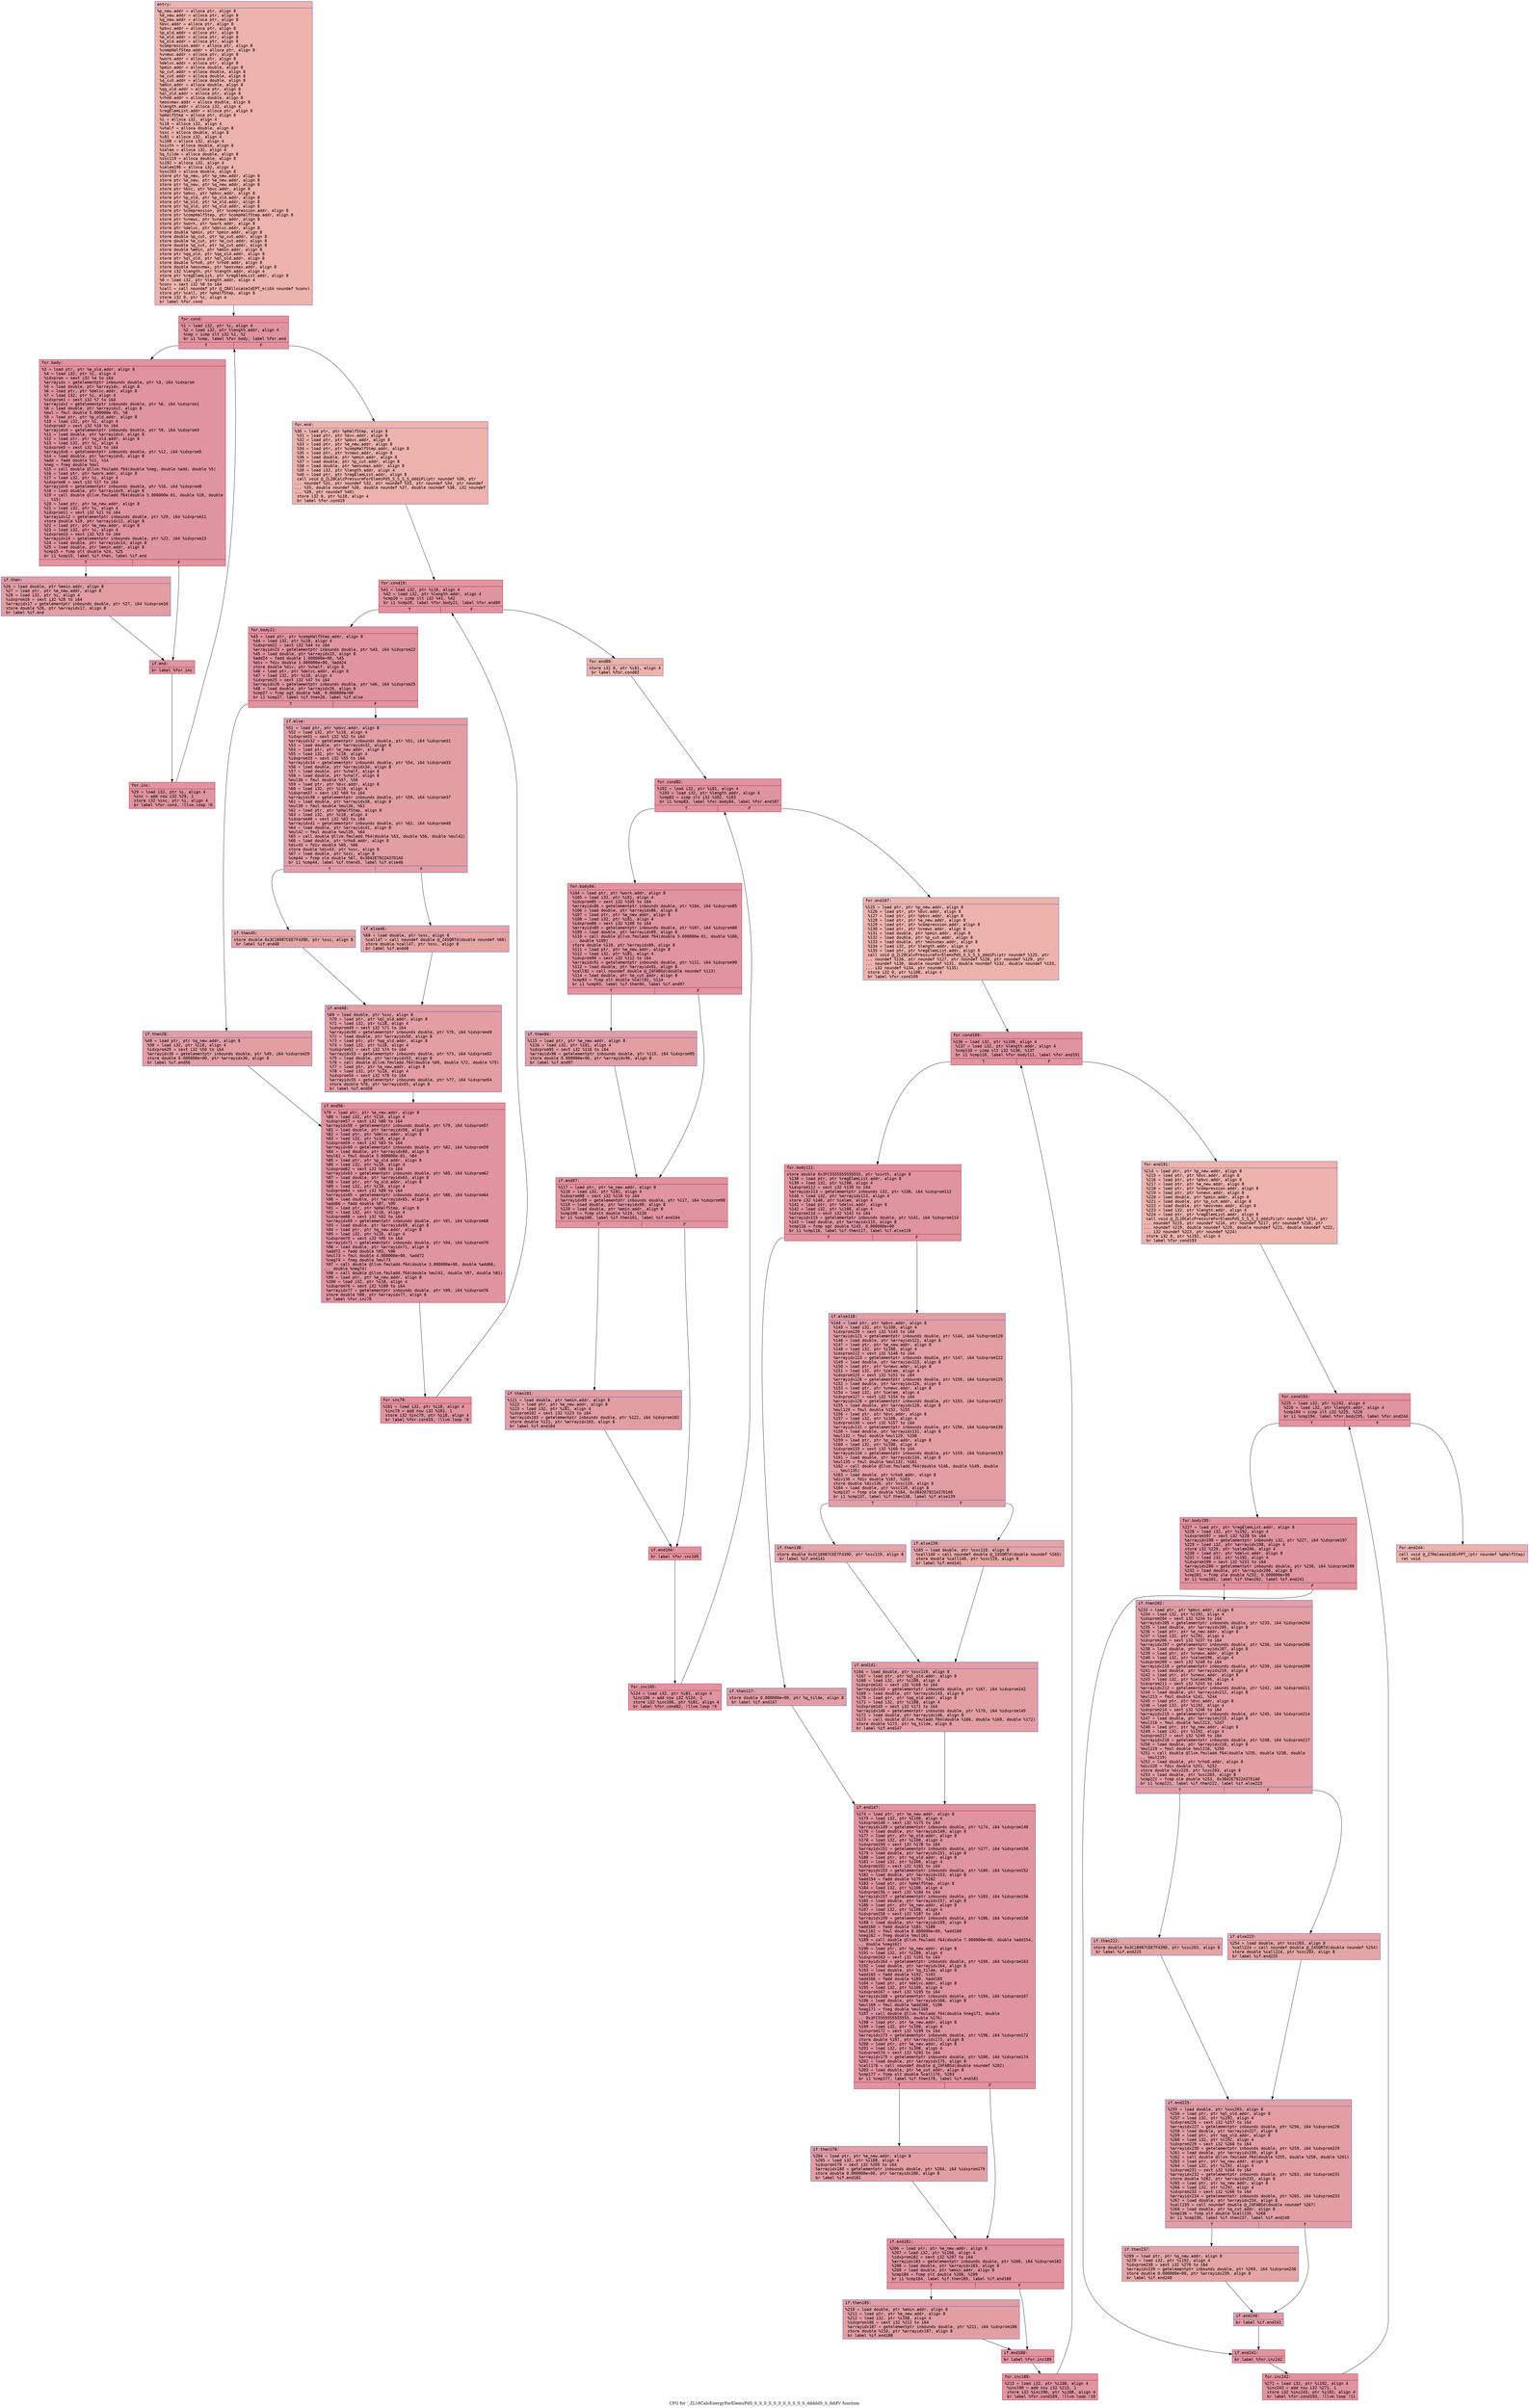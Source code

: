 digraph "CFG for '_ZL18CalcEnergyForElemsPdS_S_S_S_S_S_S_S_S_S_S_S_dddddS_S_ddiPi' function" {
	label="CFG for '_ZL18CalcEnergyForElemsPdS_S_S_S_S_S_S_S_S_S_S_S_dddddS_S_ddiPi' function";

	Node0x561418cc16f0 [shape=record,color="#3d50c3ff", style=filled, fillcolor="#d6524470" fontname="Courier",label="{entry:\l|  %p_new.addr = alloca ptr, align 8\l  %e_new.addr = alloca ptr, align 8\l  %q_new.addr = alloca ptr, align 8\l  %bvc.addr = alloca ptr, align 8\l  %pbvc.addr = alloca ptr, align 8\l  %p_old.addr = alloca ptr, align 8\l  %e_old.addr = alloca ptr, align 8\l  %q_old.addr = alloca ptr, align 8\l  %compression.addr = alloca ptr, align 8\l  %compHalfStep.addr = alloca ptr, align 8\l  %vnewc.addr = alloca ptr, align 8\l  %work.addr = alloca ptr, align 8\l  %delvc.addr = alloca ptr, align 8\l  %pmin.addr = alloca double, align 8\l  %p_cut.addr = alloca double, align 8\l  %e_cut.addr = alloca double, align 8\l  %q_cut.addr = alloca double, align 8\l  %emin.addr = alloca double, align 8\l  %qq_old.addr = alloca ptr, align 8\l  %ql_old.addr = alloca ptr, align 8\l  %rho0.addr = alloca double, align 8\l  %eosvmax.addr = alloca double, align 8\l  %length.addr = alloca i32, align 4\l  %regElemList.addr = alloca ptr, align 8\l  %pHalfStep = alloca ptr, align 8\l  %i = alloca i32, align 4\l  %i18 = alloca i32, align 4\l  %vhalf = alloca double, align 8\l  %ssc = alloca double, align 8\l  %i81 = alloca i32, align 4\l  %i108 = alloca i32, align 4\l  %sixth = alloca double, align 8\l  %ielem = alloca i32, align 4\l  %q_tilde = alloca double, align 8\l  %ssc119 = alloca double, align 8\l  %i192 = alloca i32, align 4\l  %ielem196 = alloca i32, align 4\l  %ssc203 = alloca double, align 8\l  store ptr %p_new, ptr %p_new.addr, align 8\l  store ptr %e_new, ptr %e_new.addr, align 8\l  store ptr %q_new, ptr %q_new.addr, align 8\l  store ptr %bvc, ptr %bvc.addr, align 8\l  store ptr %pbvc, ptr %pbvc.addr, align 8\l  store ptr %p_old, ptr %p_old.addr, align 8\l  store ptr %e_old, ptr %e_old.addr, align 8\l  store ptr %q_old, ptr %q_old.addr, align 8\l  store ptr %compression, ptr %compression.addr, align 8\l  store ptr %compHalfStep, ptr %compHalfStep.addr, align 8\l  store ptr %vnewc, ptr %vnewc.addr, align 8\l  store ptr %work, ptr %work.addr, align 8\l  store ptr %delvc, ptr %delvc.addr, align 8\l  store double %pmin, ptr %pmin.addr, align 8\l  store double %p_cut, ptr %p_cut.addr, align 8\l  store double %e_cut, ptr %e_cut.addr, align 8\l  store double %q_cut, ptr %q_cut.addr, align 8\l  store double %emin, ptr %emin.addr, align 8\l  store ptr %qq_old, ptr %qq_old.addr, align 8\l  store ptr %ql_old, ptr %ql_old.addr, align 8\l  store double %rho0, ptr %rho0.addr, align 8\l  store double %eosvmax, ptr %eosvmax.addr, align 8\l  store i32 %length, ptr %length.addr, align 4\l  store ptr %regElemList, ptr %regElemList.addr, align 8\l  %0 = load i32, ptr %length.addr, align 4\l  %conv = sext i32 %0 to i64\l  %call = call noundef ptr @_Z8AllocateIdEPT_m(i64 noundef %conv)\l  store ptr %call, ptr %pHalfStep, align 8\l  store i32 0, ptr %i, align 4\l  br label %for.cond\l}"];
	Node0x561418cc16f0 -> Node0x561418cc5050[tooltip="entry -> for.cond\nProbability 100.00%" ];
	Node0x561418cc5050 [shape=record,color="#b70d28ff", style=filled, fillcolor="#b70d2870" fontname="Courier",label="{for.cond:\l|  %1 = load i32, ptr %i, align 4\l  %2 = load i32, ptr %length.addr, align 4\l  %cmp = icmp slt i32 %1, %2\l  br i1 %cmp, label %for.body, label %for.end\l|{<s0>T|<s1>F}}"];
	Node0x561418cc5050:s0 -> Node0x561418cc52c0[tooltip="for.cond -> for.body\nProbability 96.88%" ];
	Node0x561418cc5050:s1 -> Node0x561418cc5310[tooltip="for.cond -> for.end\nProbability 3.12%" ];
	Node0x561418cc52c0 [shape=record,color="#b70d28ff", style=filled, fillcolor="#b70d2870" fontname="Courier",label="{for.body:\l|  %3 = load ptr, ptr %e_old.addr, align 8\l  %4 = load i32, ptr %i, align 4\l  %idxprom = sext i32 %4 to i64\l  %arrayidx = getelementptr inbounds double, ptr %3, i64 %idxprom\l  %5 = load double, ptr %arrayidx, align 8\l  %6 = load ptr, ptr %delvc.addr, align 8\l  %7 = load i32, ptr %i, align 4\l  %idxprom1 = sext i32 %7 to i64\l  %arrayidx2 = getelementptr inbounds double, ptr %6, i64 %idxprom1\l  %8 = load double, ptr %arrayidx2, align 8\l  %mul = fmul double 5.000000e-01, %8\l  %9 = load ptr, ptr %p_old.addr, align 8\l  %10 = load i32, ptr %i, align 4\l  %idxprom3 = sext i32 %10 to i64\l  %arrayidx4 = getelementptr inbounds double, ptr %9, i64 %idxprom3\l  %11 = load double, ptr %arrayidx4, align 8\l  %12 = load ptr, ptr %q_old.addr, align 8\l  %13 = load i32, ptr %i, align 4\l  %idxprom5 = sext i32 %13 to i64\l  %arrayidx6 = getelementptr inbounds double, ptr %12, i64 %idxprom5\l  %14 = load double, ptr %arrayidx6, align 8\l  %add = fadd double %11, %14\l  %neg = fneg double %mul\l  %15 = call double @llvm.fmuladd.f64(double %neg, double %add, double %5)\l  %16 = load ptr, ptr %work.addr, align 8\l  %17 = load i32, ptr %i, align 4\l  %idxprom8 = sext i32 %17 to i64\l  %arrayidx9 = getelementptr inbounds double, ptr %16, i64 %idxprom8\l  %18 = load double, ptr %arrayidx9, align 8\l  %19 = call double @llvm.fmuladd.f64(double 5.000000e-01, double %18, double\l... %15)\l  %20 = load ptr, ptr %e_new.addr, align 8\l  %21 = load i32, ptr %i, align 4\l  %idxprom11 = sext i32 %21 to i64\l  %arrayidx12 = getelementptr inbounds double, ptr %20, i64 %idxprom11\l  store double %19, ptr %arrayidx12, align 8\l  %22 = load ptr, ptr %e_new.addr, align 8\l  %23 = load i32, ptr %i, align 4\l  %idxprom13 = sext i32 %23 to i64\l  %arrayidx14 = getelementptr inbounds double, ptr %22, i64 %idxprom13\l  %24 = load double, ptr %arrayidx14, align 8\l  %25 = load double, ptr %emin.addr, align 8\l  %cmp15 = fcmp olt double %24, %25\l  br i1 %cmp15, label %if.then, label %if.end\l|{<s0>T|<s1>F}}"];
	Node0x561418cc52c0:s0 -> Node0x561418cc6c80[tooltip="for.body -> if.then\nProbability 50.00%" ];
	Node0x561418cc52c0:s1 -> Node0x561418cc6cd0[tooltip="for.body -> if.end\nProbability 50.00%" ];
	Node0x561418cc6c80 [shape=record,color="#3d50c3ff", style=filled, fillcolor="#be242e70" fontname="Courier",label="{if.then:\l|  %26 = load double, ptr %emin.addr, align 8\l  %27 = load ptr, ptr %e_new.addr, align 8\l  %28 = load i32, ptr %i, align 4\l  %idxprom16 = sext i32 %28 to i64\l  %arrayidx17 = getelementptr inbounds double, ptr %27, i64 %idxprom16\l  store double %26, ptr %arrayidx17, align 8\l  br label %if.end\l}"];
	Node0x561418cc6c80 -> Node0x561418cc6cd0[tooltip="if.then -> if.end\nProbability 100.00%" ];
	Node0x561418cc6cd0 [shape=record,color="#b70d28ff", style=filled, fillcolor="#b70d2870" fontname="Courier",label="{if.end:\l|  br label %for.inc\l}"];
	Node0x561418cc6cd0 -> Node0x561418cc71f0[tooltip="if.end -> for.inc\nProbability 100.00%" ];
	Node0x561418cc71f0 [shape=record,color="#b70d28ff", style=filled, fillcolor="#b70d2870" fontname="Courier",label="{for.inc:\l|  %29 = load i32, ptr %i, align 4\l  %inc = add nsw i32 %29, 1\l  store i32 %inc, ptr %i, align 4\l  br label %for.cond, !llvm.loop !6\l}"];
	Node0x561418cc71f0 -> Node0x561418cc5050[tooltip="for.inc -> for.cond\nProbability 100.00%" ];
	Node0x561418cc5310 [shape=record,color="#3d50c3ff", style=filled, fillcolor="#d6524470" fontname="Courier",label="{for.end:\l|  %30 = load ptr, ptr %pHalfStep, align 8\l  %31 = load ptr, ptr %bvc.addr, align 8\l  %32 = load ptr, ptr %pbvc.addr, align 8\l  %33 = load ptr, ptr %e_new.addr, align 8\l  %34 = load ptr, ptr %compHalfStep.addr, align 8\l  %35 = load ptr, ptr %vnewc.addr, align 8\l  %36 = load double, ptr %pmin.addr, align 8\l  %37 = load double, ptr %p_cut.addr, align 8\l  %38 = load double, ptr %eosvmax.addr, align 8\l  %39 = load i32, ptr %length.addr, align 4\l  %40 = load ptr, ptr %regElemList.addr, align 8\l  call void @_ZL20CalcPressureForElemsPdS_S_S_S_S_dddiPi(ptr noundef %30, ptr\l... noundef %31, ptr noundef %32, ptr noundef %33, ptr noundef %34, ptr noundef\l... %35, double noundef %36, double noundef %37, double noundef %38, i32 noundef\l... %39, ptr noundef %40)\l  store i32 0, ptr %i18, align 4\l  br label %for.cond19\l}"];
	Node0x561418cc5310 -> Node0x561418cc81c0[tooltip="for.end -> for.cond19\nProbability 100.00%" ];
	Node0x561418cc81c0 [shape=record,color="#b70d28ff", style=filled, fillcolor="#b70d2870" fontname="Courier",label="{for.cond19:\l|  %41 = load i32, ptr %i18, align 4\l  %42 = load i32, ptr %length.addr, align 4\l  %cmp20 = icmp slt i32 %41, %42\l  br i1 %cmp20, label %for.body21, label %for.end80\l|{<s0>T|<s1>F}}"];
	Node0x561418cc81c0:s0 -> Node0x561418cc8380[tooltip="for.cond19 -> for.body21\nProbability 96.88%" ];
	Node0x561418cc81c0:s1 -> Node0x561418cc83d0[tooltip="for.cond19 -> for.end80\nProbability 3.12%" ];
	Node0x561418cc8380 [shape=record,color="#b70d28ff", style=filled, fillcolor="#b70d2870" fontname="Courier",label="{for.body21:\l|  %43 = load ptr, ptr %compHalfStep.addr, align 8\l  %44 = load i32, ptr %i18, align 4\l  %idxprom22 = sext i32 %44 to i64\l  %arrayidx23 = getelementptr inbounds double, ptr %43, i64 %idxprom22\l  %45 = load double, ptr %arrayidx23, align 8\l  %add24 = fadd double 1.000000e+00, %45\l  %div = fdiv double 1.000000e+00, %add24\l  store double %div, ptr %vhalf, align 8\l  %46 = load ptr, ptr %delvc.addr, align 8\l  %47 = load i32, ptr %i18, align 4\l  %idxprom25 = sext i32 %47 to i64\l  %arrayidx26 = getelementptr inbounds double, ptr %46, i64 %idxprom25\l  %48 = load double, ptr %arrayidx26, align 8\l  %cmp27 = fcmp ogt double %48, 0.000000e+00\l  br i1 %cmp27, label %if.then28, label %if.else\l|{<s0>T|<s1>F}}"];
	Node0x561418cc8380:s0 -> Node0x561418cc9a60[tooltip="for.body21 -> if.then28\nProbability 50.00%" ];
	Node0x561418cc8380:s1 -> Node0x561418cc9ae0[tooltip="for.body21 -> if.else\nProbability 50.00%" ];
	Node0x561418cc9a60 [shape=record,color="#3d50c3ff", style=filled, fillcolor="#be242e70" fontname="Courier",label="{if.then28:\l|  %49 = load ptr, ptr %q_new.addr, align 8\l  %50 = load i32, ptr %i18, align 4\l  %idxprom29 = sext i32 %50 to i64\l  %arrayidx30 = getelementptr inbounds double, ptr %49, i64 %idxprom29\l  store double 0.000000e+00, ptr %arrayidx30, align 8\l  br label %if.end56\l}"];
	Node0x561418cc9a60 -> Node0x561418cc9f10[tooltip="if.then28 -> if.end56\nProbability 100.00%" ];
	Node0x561418cc9ae0 [shape=record,color="#3d50c3ff", style=filled, fillcolor="#be242e70" fontname="Courier",label="{if.else:\l|  %51 = load ptr, ptr %pbvc.addr, align 8\l  %52 = load i32, ptr %i18, align 4\l  %idxprom31 = sext i32 %52 to i64\l  %arrayidx32 = getelementptr inbounds double, ptr %51, i64 %idxprom31\l  %53 = load double, ptr %arrayidx32, align 8\l  %54 = load ptr, ptr %e_new.addr, align 8\l  %55 = load i32, ptr %i18, align 4\l  %idxprom33 = sext i32 %55 to i64\l  %arrayidx34 = getelementptr inbounds double, ptr %54, i64 %idxprom33\l  %56 = load double, ptr %arrayidx34, align 8\l  %57 = load double, ptr %vhalf, align 8\l  %58 = load double, ptr %vhalf, align 8\l  %mul36 = fmul double %57, %58\l  %59 = load ptr, ptr %bvc.addr, align 8\l  %60 = load i32, ptr %i18, align 4\l  %idxprom37 = sext i32 %60 to i64\l  %arrayidx38 = getelementptr inbounds double, ptr %59, i64 %idxprom37\l  %61 = load double, ptr %arrayidx38, align 8\l  %mul39 = fmul double %mul36, %61\l  %62 = load ptr, ptr %pHalfStep, align 8\l  %63 = load i32, ptr %i18, align 4\l  %idxprom40 = sext i32 %63 to i64\l  %arrayidx41 = getelementptr inbounds double, ptr %62, i64 %idxprom40\l  %64 = load double, ptr %arrayidx41, align 8\l  %mul42 = fmul double %mul39, %64\l  %65 = call double @llvm.fmuladd.f64(double %53, double %56, double %mul42)\l  %66 = load double, ptr %rho0.addr, align 8\l  %div43 = fdiv double %65, %66\l  store double %div43, ptr %ssc, align 8\l  %67 = load double, ptr %ssc, align 8\l  %cmp44 = fcmp ole double %67, 0x3842E7922A37D1A0\l  br i1 %cmp44, label %if.then45, label %if.else46\l|{<s0>T|<s1>F}}"];
	Node0x561418cc9ae0:s0 -> Node0x561418ccb360[tooltip="if.else -> if.then45\nProbability 50.00%" ];
	Node0x561418cc9ae0:s1 -> Node0x561418ccb3b0[tooltip="if.else -> if.else46\nProbability 50.00%" ];
	Node0x561418ccb360 [shape=record,color="#3d50c3ff", style=filled, fillcolor="#c5333470" fontname="Courier",label="{if.then45:\l|  store double 0x3C18987CEE7F439D, ptr %ssc, align 8\l  br label %if.end48\l}"];
	Node0x561418ccb360 -> Node0x561418ccb590[tooltip="if.then45 -> if.end48\nProbability 100.00%" ];
	Node0x561418ccb3b0 [shape=record,color="#3d50c3ff", style=filled, fillcolor="#c5333470" fontname="Courier",label="{if.else46:\l|  %68 = load double, ptr %ssc, align 8\l  %call47 = call noundef double @_Z4SQRTd(double noundef %68)\l  store double %call47, ptr %ssc, align 8\l  br label %if.end48\l}"];
	Node0x561418ccb3b0 -> Node0x561418ccb590[tooltip="if.else46 -> if.end48\nProbability 100.00%" ];
	Node0x561418ccb590 [shape=record,color="#3d50c3ff", style=filled, fillcolor="#be242e70" fontname="Courier",label="{if.end48:\l|  %69 = load double, ptr %ssc, align 8\l  %70 = load ptr, ptr %ql_old.addr, align 8\l  %71 = load i32, ptr %i18, align 4\l  %idxprom49 = sext i32 %71 to i64\l  %arrayidx50 = getelementptr inbounds double, ptr %70, i64 %idxprom49\l  %72 = load double, ptr %arrayidx50, align 8\l  %73 = load ptr, ptr %qq_old.addr, align 8\l  %74 = load i32, ptr %i18, align 4\l  %idxprom52 = sext i32 %74 to i64\l  %arrayidx53 = getelementptr inbounds double, ptr %73, i64 %idxprom52\l  %75 = load double, ptr %arrayidx53, align 8\l  %76 = call double @llvm.fmuladd.f64(double %69, double %72, double %75)\l  %77 = load ptr, ptr %q_new.addr, align 8\l  %78 = load i32, ptr %i18, align 4\l  %idxprom54 = sext i32 %78 to i64\l  %arrayidx55 = getelementptr inbounds double, ptr %77, i64 %idxprom54\l  store double %76, ptr %arrayidx55, align 8\l  br label %if.end56\l}"];
	Node0x561418ccb590 -> Node0x561418cc9f10[tooltip="if.end48 -> if.end56\nProbability 100.00%" ];
	Node0x561418cc9f10 [shape=record,color="#b70d28ff", style=filled, fillcolor="#b70d2870" fontname="Courier",label="{if.end56:\l|  %79 = load ptr, ptr %e_new.addr, align 8\l  %80 = load i32, ptr %i18, align 4\l  %idxprom57 = sext i32 %80 to i64\l  %arrayidx58 = getelementptr inbounds double, ptr %79, i64 %idxprom57\l  %81 = load double, ptr %arrayidx58, align 8\l  %82 = load ptr, ptr %delvc.addr, align 8\l  %83 = load i32, ptr %i18, align 4\l  %idxprom59 = sext i32 %83 to i64\l  %arrayidx60 = getelementptr inbounds double, ptr %82, i64 %idxprom59\l  %84 = load double, ptr %arrayidx60, align 8\l  %mul61 = fmul double 5.000000e-01, %84\l  %85 = load ptr, ptr %p_old.addr, align 8\l  %86 = load i32, ptr %i18, align 4\l  %idxprom62 = sext i32 %86 to i64\l  %arrayidx63 = getelementptr inbounds double, ptr %85, i64 %idxprom62\l  %87 = load double, ptr %arrayidx63, align 8\l  %88 = load ptr, ptr %q_old.addr, align 8\l  %89 = load i32, ptr %i18, align 4\l  %idxprom64 = sext i32 %89 to i64\l  %arrayidx65 = getelementptr inbounds double, ptr %88, i64 %idxprom64\l  %90 = load double, ptr %arrayidx65, align 8\l  %add66 = fadd double %87, %90\l  %91 = load ptr, ptr %pHalfStep, align 8\l  %92 = load i32, ptr %i18, align 4\l  %idxprom68 = sext i32 %92 to i64\l  %arrayidx69 = getelementptr inbounds double, ptr %91, i64 %idxprom68\l  %93 = load double, ptr %arrayidx69, align 8\l  %94 = load ptr, ptr %q_new.addr, align 8\l  %95 = load i32, ptr %i18, align 4\l  %idxprom70 = sext i32 %95 to i64\l  %arrayidx71 = getelementptr inbounds double, ptr %94, i64 %idxprom70\l  %96 = load double, ptr %arrayidx71, align 8\l  %add72 = fadd double %93, %96\l  %mul73 = fmul double 4.000000e+00, %add72\l  %neg74 = fneg double %mul73\l  %97 = call double @llvm.fmuladd.f64(double 3.000000e+00, double %add66,\l... double %neg74)\l  %98 = call double @llvm.fmuladd.f64(double %mul61, double %97, double %81)\l  %99 = load ptr, ptr %e_new.addr, align 8\l  %100 = load i32, ptr %i18, align 4\l  %idxprom76 = sext i32 %100 to i64\l  %arrayidx77 = getelementptr inbounds double, ptr %99, i64 %idxprom76\l  store double %98, ptr %arrayidx77, align 8\l  br label %for.inc78\l}"];
	Node0x561418cc9f10 -> Node0x561418cce700[tooltip="if.end56 -> for.inc78\nProbability 100.00%" ];
	Node0x561418cce700 [shape=record,color="#b70d28ff", style=filled, fillcolor="#b70d2870" fontname="Courier",label="{for.inc78:\l|  %101 = load i32, ptr %i18, align 4\l  %inc79 = add nsw i32 %101, 1\l  store i32 %inc79, ptr %i18, align 4\l  br label %for.cond19, !llvm.loop !8\l}"];
	Node0x561418cce700 -> Node0x561418cc81c0[tooltip="for.inc78 -> for.cond19\nProbability 100.00%" ];
	Node0x561418cc83d0 [shape=record,color="#3d50c3ff", style=filled, fillcolor="#d6524470" fontname="Courier",label="{for.end80:\l|  store i32 0, ptr %i81, align 4\l  br label %for.cond82\l}"];
	Node0x561418cc83d0 -> Node0x561418ccebd0[tooltip="for.end80 -> for.cond82\nProbability 100.00%" ];
	Node0x561418ccebd0 [shape=record,color="#b70d28ff", style=filled, fillcolor="#b70d2870" fontname="Courier",label="{for.cond82:\l|  %102 = load i32, ptr %i81, align 4\l  %103 = load i32, ptr %length.addr, align 4\l  %cmp83 = icmp slt i32 %102, %103\l  br i1 %cmp83, label %for.body84, label %for.end107\l|{<s0>T|<s1>F}}"];
	Node0x561418ccebd0:s0 -> Node0x561418ccee50[tooltip="for.cond82 -> for.body84\nProbability 96.88%" ];
	Node0x561418ccebd0:s1 -> Node0x561418cceed0[tooltip="for.cond82 -> for.end107\nProbability 3.12%" ];
	Node0x561418ccee50 [shape=record,color="#b70d28ff", style=filled, fillcolor="#b70d2870" fontname="Courier",label="{for.body84:\l|  %104 = load ptr, ptr %work.addr, align 8\l  %105 = load i32, ptr %i81, align 4\l  %idxprom85 = sext i32 %105 to i64\l  %arrayidx86 = getelementptr inbounds double, ptr %104, i64 %idxprom85\l  %106 = load double, ptr %arrayidx86, align 8\l  %107 = load ptr, ptr %e_new.addr, align 8\l  %108 = load i32, ptr %i81, align 4\l  %idxprom88 = sext i32 %108 to i64\l  %arrayidx89 = getelementptr inbounds double, ptr %107, i64 %idxprom88\l  %109 = load double, ptr %arrayidx89, align 8\l  %110 = call double @llvm.fmuladd.f64(double 5.000000e-01, double %106,\l... double %109)\l  store double %110, ptr %arrayidx89, align 8\l  %111 = load ptr, ptr %e_new.addr, align 8\l  %112 = load i32, ptr %i81, align 4\l  %idxprom90 = sext i32 %112 to i64\l  %arrayidx91 = getelementptr inbounds double, ptr %111, i64 %idxprom90\l  %113 = load double, ptr %arrayidx91, align 8\l  %call92 = call noundef double @_Z4FABSd(double noundef %113)\l  %114 = load double, ptr %e_cut.addr, align 8\l  %cmp93 = fcmp olt double %call92, %114\l  br i1 %cmp93, label %if.then94, label %if.end97\l|{<s0>T|<s1>F}}"];
	Node0x561418ccee50:s0 -> Node0x561418ccfce0[tooltip="for.body84 -> if.then94\nProbability 50.00%" ];
	Node0x561418ccee50:s1 -> Node0x561418ccfd60[tooltip="for.body84 -> if.end97\nProbability 50.00%" ];
	Node0x561418ccfce0 [shape=record,color="#3d50c3ff", style=filled, fillcolor="#be242e70" fontname="Courier",label="{if.then94:\l|  %115 = load ptr, ptr %e_new.addr, align 8\l  %116 = load i32, ptr %i81, align 4\l  %idxprom95 = sext i32 %116 to i64\l  %arrayidx96 = getelementptr inbounds double, ptr %115, i64 %idxprom95\l  store double 0.000000e+00, ptr %arrayidx96, align 8\l  br label %if.end97\l}"];
	Node0x561418ccfce0 -> Node0x561418ccfd60[tooltip="if.then94 -> if.end97\nProbability 100.00%" ];
	Node0x561418ccfd60 [shape=record,color="#b70d28ff", style=filled, fillcolor="#b70d2870" fontname="Courier",label="{if.end97:\l|  %117 = load ptr, ptr %e_new.addr, align 8\l  %118 = load i32, ptr %i81, align 4\l  %idxprom98 = sext i32 %118 to i64\l  %arrayidx99 = getelementptr inbounds double, ptr %117, i64 %idxprom98\l  %119 = load double, ptr %arrayidx99, align 8\l  %120 = load double, ptr %emin.addr, align 8\l  %cmp100 = fcmp olt double %119, %120\l  br i1 %cmp100, label %if.then101, label %if.end104\l|{<s0>T|<s1>F}}"];
	Node0x561418ccfd60:s0 -> Node0x561418cd0630[tooltip="if.end97 -> if.then101\nProbability 50.00%" ];
	Node0x561418ccfd60:s1 -> Node0x561418cd06b0[tooltip="if.end97 -> if.end104\nProbability 50.00%" ];
	Node0x561418cd0630 [shape=record,color="#3d50c3ff", style=filled, fillcolor="#be242e70" fontname="Courier",label="{if.then101:\l|  %121 = load double, ptr %emin.addr, align 8\l  %122 = load ptr, ptr %e_new.addr, align 8\l  %123 = load i32, ptr %i81, align 4\l  %idxprom102 = sext i32 %123 to i64\l  %arrayidx103 = getelementptr inbounds double, ptr %122, i64 %idxprom102\l  store double %121, ptr %arrayidx103, align 8\l  br label %if.end104\l}"];
	Node0x561418cd0630 -> Node0x561418cd06b0[tooltip="if.then101 -> if.end104\nProbability 100.00%" ];
	Node0x561418cd06b0 [shape=record,color="#b70d28ff", style=filled, fillcolor="#b70d2870" fontname="Courier",label="{if.end104:\l|  br label %for.inc105\l}"];
	Node0x561418cd06b0 -> Node0x561418cd0be0[tooltip="if.end104 -> for.inc105\nProbability 100.00%" ];
	Node0x561418cd0be0 [shape=record,color="#b70d28ff", style=filled, fillcolor="#b70d2870" fontname="Courier",label="{for.inc105:\l|  %124 = load i32, ptr %i81, align 4\l  %inc106 = add nsw i32 %124, 1\l  store i32 %inc106, ptr %i81, align 4\l  br label %for.cond82, !llvm.loop !9\l}"];
	Node0x561418cd0be0 -> Node0x561418ccebd0[tooltip="for.inc105 -> for.cond82\nProbability 100.00%" ];
	Node0x561418cceed0 [shape=record,color="#3d50c3ff", style=filled, fillcolor="#d6524470" fontname="Courier",label="{for.end107:\l|  %125 = load ptr, ptr %p_new.addr, align 8\l  %126 = load ptr, ptr %bvc.addr, align 8\l  %127 = load ptr, ptr %pbvc.addr, align 8\l  %128 = load ptr, ptr %e_new.addr, align 8\l  %129 = load ptr, ptr %compression.addr, align 8\l  %130 = load ptr, ptr %vnewc.addr, align 8\l  %131 = load double, ptr %pmin.addr, align 8\l  %132 = load double, ptr %p_cut.addr, align 8\l  %133 = load double, ptr %eosvmax.addr, align 8\l  %134 = load i32, ptr %length.addr, align 4\l  %135 = load ptr, ptr %regElemList.addr, align 8\l  call void @_ZL20CalcPressureForElemsPdS_S_S_S_S_dddiPi(ptr noundef %125, ptr\l... noundef %126, ptr noundef %127, ptr noundef %128, ptr noundef %129, ptr\l... noundef %130, double noundef %131, double noundef %132, double noundef %133,\l... i32 noundef %134, ptr noundef %135)\l  store i32 0, ptr %i108, align 4\l  br label %for.cond109\l}"];
	Node0x561418cceed0 -> Node0x561418cd1b80[tooltip="for.end107 -> for.cond109\nProbability 100.00%" ];
	Node0x561418cd1b80 [shape=record,color="#b70d28ff", style=filled, fillcolor="#b70d2870" fontname="Courier",label="{for.cond109:\l|  %136 = load i32, ptr %i108, align 4\l  %137 = load i32, ptr %length.addr, align 4\l  %cmp110 = icmp slt i32 %136, %137\l  br i1 %cmp110, label %for.body111, label %for.end191\l|{<s0>T|<s1>F}}"];
	Node0x561418cd1b80:s0 -> Node0x561418cd1d40[tooltip="for.cond109 -> for.body111\nProbability 96.88%" ];
	Node0x561418cd1b80:s1 -> Node0x561418cd1d90[tooltip="for.cond109 -> for.end191\nProbability 3.12%" ];
	Node0x561418cd1d40 [shape=record,color="#b70d28ff", style=filled, fillcolor="#b70d2870" fontname="Courier",label="{for.body111:\l|  store double 0x3FC5555555555555, ptr %sixth, align 8\l  %138 = load ptr, ptr %regElemList.addr, align 8\l  %139 = load i32, ptr %i108, align 4\l  %idxprom112 = sext i32 %139 to i64\l  %arrayidx113 = getelementptr inbounds i32, ptr %138, i64 %idxprom112\l  %140 = load i32, ptr %arrayidx113, align 4\l  store i32 %140, ptr %ielem, align 4\l  %141 = load ptr, ptr %delvc.addr, align 8\l  %142 = load i32, ptr %i108, align 4\l  %idxprom114 = sext i32 %142 to i64\l  %arrayidx115 = getelementptr inbounds double, ptr %141, i64 %idxprom114\l  %143 = load double, ptr %arrayidx115, align 8\l  %cmp116 = fcmp ogt double %143, 0.000000e+00\l  br i1 %cmp116, label %if.then117, label %if.else118\l|{<s0>T|<s1>F}}"];
	Node0x561418cd1d40:s0 -> Node0x561418cd25e0[tooltip="for.body111 -> if.then117\nProbability 50.00%" ];
	Node0x561418cd1d40:s1 -> Node0x561418cd2660[tooltip="for.body111 -> if.else118\nProbability 50.00%" ];
	Node0x561418cd25e0 [shape=record,color="#3d50c3ff", style=filled, fillcolor="#be242e70" fontname="Courier",label="{if.then117:\l|  store double 0.000000e+00, ptr %q_tilde, align 8\l  br label %if.end147\l}"];
	Node0x561418cd25e0 -> Node0x561418cd2830[tooltip="if.then117 -> if.end147\nProbability 100.00%" ];
	Node0x561418cd2660 [shape=record,color="#3d50c3ff", style=filled, fillcolor="#be242e70" fontname="Courier",label="{if.else118:\l|  %144 = load ptr, ptr %pbvc.addr, align 8\l  %145 = load i32, ptr %i108, align 4\l  %idxprom120 = sext i32 %145 to i64\l  %arrayidx121 = getelementptr inbounds double, ptr %144, i64 %idxprom120\l  %146 = load double, ptr %arrayidx121, align 8\l  %147 = load ptr, ptr %e_new.addr, align 8\l  %148 = load i32, ptr %i108, align 4\l  %idxprom122 = sext i32 %148 to i64\l  %arrayidx123 = getelementptr inbounds double, ptr %147, i64 %idxprom122\l  %149 = load double, ptr %arrayidx123, align 8\l  %150 = load ptr, ptr %vnewc.addr, align 8\l  %151 = load i32, ptr %ielem, align 4\l  %idxprom125 = sext i32 %151 to i64\l  %arrayidx126 = getelementptr inbounds double, ptr %150, i64 %idxprom125\l  %152 = load double, ptr %arrayidx126, align 8\l  %153 = load ptr, ptr %vnewc.addr, align 8\l  %154 = load i32, ptr %ielem, align 4\l  %idxprom127 = sext i32 %154 to i64\l  %arrayidx128 = getelementptr inbounds double, ptr %153, i64 %idxprom127\l  %155 = load double, ptr %arrayidx128, align 8\l  %mul129 = fmul double %152, %155\l  %156 = load ptr, ptr %bvc.addr, align 8\l  %157 = load i32, ptr %i108, align 4\l  %idxprom130 = sext i32 %157 to i64\l  %arrayidx131 = getelementptr inbounds double, ptr %156, i64 %idxprom130\l  %158 = load double, ptr %arrayidx131, align 8\l  %mul132 = fmul double %mul129, %158\l  %159 = load ptr, ptr %p_new.addr, align 8\l  %160 = load i32, ptr %i108, align 4\l  %idxprom133 = sext i32 %160 to i64\l  %arrayidx134 = getelementptr inbounds double, ptr %159, i64 %idxprom133\l  %161 = load double, ptr %arrayidx134, align 8\l  %mul135 = fmul double %mul132, %161\l  %162 = call double @llvm.fmuladd.f64(double %146, double %149, double\l... %mul135)\l  %163 = load double, ptr %rho0.addr, align 8\l  %div136 = fdiv double %162, %163\l  store double %div136, ptr %ssc119, align 8\l  %164 = load double, ptr %ssc119, align 8\l  %cmp137 = fcmp ole double %164, 0x3842E7922A37D1A0\l  br i1 %cmp137, label %if.then138, label %if.else139\l|{<s0>T|<s1>F}}"];
	Node0x561418cd2660:s0 -> Node0x561418cd4cd0[tooltip="if.else118 -> if.then138\nProbability 50.00%" ];
	Node0x561418cd2660:s1 -> Node0x561418cd4d20[tooltip="if.else118 -> if.else139\nProbability 50.00%" ];
	Node0x561418cd4cd0 [shape=record,color="#3d50c3ff", style=filled, fillcolor="#c5333470" fontname="Courier",label="{if.then138:\l|  store double 0x3C18987CEE7F439D, ptr %ssc119, align 8\l  br label %if.end141\l}"];
	Node0x561418cd4cd0 -> Node0x561418cd4ec0[tooltip="if.then138 -> if.end141\nProbability 100.00%" ];
	Node0x561418cd4d20 [shape=record,color="#3d50c3ff", style=filled, fillcolor="#c5333470" fontname="Courier",label="{if.else139:\l|  %165 = load double, ptr %ssc119, align 8\l  %call140 = call noundef double @_Z4SQRTd(double noundef %165)\l  store double %call140, ptr %ssc119, align 8\l  br label %if.end141\l}"];
	Node0x561418cd4d20 -> Node0x561418cd4ec0[tooltip="if.else139 -> if.end141\nProbability 100.00%" ];
	Node0x561418cd4ec0 [shape=record,color="#3d50c3ff", style=filled, fillcolor="#be242e70" fontname="Courier",label="{if.end141:\l|  %166 = load double, ptr %ssc119, align 8\l  %167 = load ptr, ptr %ql_old.addr, align 8\l  %168 = load i32, ptr %i108, align 4\l  %idxprom142 = sext i32 %168 to i64\l  %arrayidx143 = getelementptr inbounds double, ptr %167, i64 %idxprom142\l  %169 = load double, ptr %arrayidx143, align 8\l  %170 = load ptr, ptr %qq_old.addr, align 8\l  %171 = load i32, ptr %i108, align 4\l  %idxprom145 = sext i32 %171 to i64\l  %arrayidx146 = getelementptr inbounds double, ptr %170, i64 %idxprom145\l  %172 = load double, ptr %arrayidx146, align 8\l  %173 = call double @llvm.fmuladd.f64(double %166, double %169, double %172)\l  store double %173, ptr %q_tilde, align 8\l  br label %if.end147\l}"];
	Node0x561418cd4ec0 -> Node0x561418cd2830[tooltip="if.end141 -> if.end147\nProbability 100.00%" ];
	Node0x561418cd2830 [shape=record,color="#b70d28ff", style=filled, fillcolor="#b70d2870" fontname="Courier",label="{if.end147:\l|  %174 = load ptr, ptr %e_new.addr, align 8\l  %175 = load i32, ptr %i108, align 4\l  %idxprom148 = sext i32 %175 to i64\l  %arrayidx149 = getelementptr inbounds double, ptr %174, i64 %idxprom148\l  %176 = load double, ptr %arrayidx149, align 8\l  %177 = load ptr, ptr %p_old.addr, align 8\l  %178 = load i32, ptr %i108, align 4\l  %idxprom150 = sext i32 %178 to i64\l  %arrayidx151 = getelementptr inbounds double, ptr %177, i64 %idxprom150\l  %179 = load double, ptr %arrayidx151, align 8\l  %180 = load ptr, ptr %q_old.addr, align 8\l  %181 = load i32, ptr %i108, align 4\l  %idxprom152 = sext i32 %181 to i64\l  %arrayidx153 = getelementptr inbounds double, ptr %180, i64 %idxprom152\l  %182 = load double, ptr %arrayidx153, align 8\l  %add154 = fadd double %179, %182\l  %183 = load ptr, ptr %pHalfStep, align 8\l  %184 = load i32, ptr %i108, align 4\l  %idxprom156 = sext i32 %184 to i64\l  %arrayidx157 = getelementptr inbounds double, ptr %183, i64 %idxprom156\l  %185 = load double, ptr %arrayidx157, align 8\l  %186 = load ptr, ptr %q_new.addr, align 8\l  %187 = load i32, ptr %i108, align 4\l  %idxprom158 = sext i32 %187 to i64\l  %arrayidx159 = getelementptr inbounds double, ptr %186, i64 %idxprom158\l  %188 = load double, ptr %arrayidx159, align 8\l  %add160 = fadd double %185, %188\l  %mul161 = fmul double 8.000000e+00, %add160\l  %neg162 = fneg double %mul161\l  %189 = call double @llvm.fmuladd.f64(double 7.000000e+00, double %add154,\l... double %neg162)\l  %190 = load ptr, ptr %p_new.addr, align 8\l  %191 = load i32, ptr %i108, align 4\l  %idxprom163 = sext i32 %191 to i64\l  %arrayidx164 = getelementptr inbounds double, ptr %190, i64 %idxprom163\l  %192 = load double, ptr %arrayidx164, align 8\l  %193 = load double, ptr %q_tilde, align 8\l  %add165 = fadd double %192, %193\l  %add166 = fadd double %189, %add165\l  %194 = load ptr, ptr %delvc.addr, align 8\l  %195 = load i32, ptr %i108, align 4\l  %idxprom167 = sext i32 %195 to i64\l  %arrayidx168 = getelementptr inbounds double, ptr %194, i64 %idxprom167\l  %196 = load double, ptr %arrayidx168, align 8\l  %mul169 = fmul double %add166, %196\l  %neg171 = fneg double %mul169\l  %197 = call double @llvm.fmuladd.f64(double %neg171, double\l... 0x3FC5555555555555, double %176)\l  %198 = load ptr, ptr %e_new.addr, align 8\l  %199 = load i32, ptr %i108, align 4\l  %idxprom172 = sext i32 %199 to i64\l  %arrayidx173 = getelementptr inbounds double, ptr %198, i64 %idxprom172\l  store double %197, ptr %arrayidx173, align 8\l  %200 = load ptr, ptr %e_new.addr, align 8\l  %201 = load i32, ptr %i108, align 4\l  %idxprom174 = sext i32 %201 to i64\l  %arrayidx175 = getelementptr inbounds double, ptr %200, i64 %idxprom174\l  %202 = load double, ptr %arrayidx175, align 8\l  %call176 = call noundef double @_Z4FABSd(double noundef %202)\l  %203 = load double, ptr %e_cut.addr, align 8\l  %cmp177 = fcmp olt double %call176, %203\l  br i1 %cmp177, label %if.then178, label %if.end181\l|{<s0>T|<s1>F}}"];
	Node0x561418cd2830:s0 -> Node0x561418cce500[tooltip="if.end147 -> if.then178\nProbability 50.00%" ];
	Node0x561418cd2830:s1 -> Node0x561418cd9060[tooltip="if.end147 -> if.end181\nProbability 50.00%" ];
	Node0x561418cce500 [shape=record,color="#3d50c3ff", style=filled, fillcolor="#be242e70" fontname="Courier",label="{if.then178:\l|  %204 = load ptr, ptr %e_new.addr, align 8\l  %205 = load i32, ptr %i108, align 4\l  %idxprom179 = sext i32 %205 to i64\l  %arrayidx180 = getelementptr inbounds double, ptr %204, i64 %idxprom179\l  store double 0.000000e+00, ptr %arrayidx180, align 8\l  br label %if.end181\l}"];
	Node0x561418cce500 -> Node0x561418cd9060[tooltip="if.then178 -> if.end181\nProbability 100.00%" ];
	Node0x561418cd9060 [shape=record,color="#b70d28ff", style=filled, fillcolor="#b70d2870" fontname="Courier",label="{if.end181:\l|  %206 = load ptr, ptr %e_new.addr, align 8\l  %207 = load i32, ptr %i108, align 4\l  %idxprom182 = sext i32 %207 to i64\l  %arrayidx183 = getelementptr inbounds double, ptr %206, i64 %idxprom182\l  %208 = load double, ptr %arrayidx183, align 8\l  %209 = load double, ptr %emin.addr, align 8\l  %cmp184 = fcmp olt double %208, %209\l  br i1 %cmp184, label %if.then185, label %if.end188\l|{<s0>T|<s1>F}}"];
	Node0x561418cd9060:s0 -> Node0x561418cd9930[tooltip="if.end181 -> if.then185\nProbability 50.00%" ];
	Node0x561418cd9060:s1 -> Node0x561418cd99b0[tooltip="if.end181 -> if.end188\nProbability 50.00%" ];
	Node0x561418cd9930 [shape=record,color="#3d50c3ff", style=filled, fillcolor="#be242e70" fontname="Courier",label="{if.then185:\l|  %210 = load double, ptr %emin.addr, align 8\l  %211 = load ptr, ptr %e_new.addr, align 8\l  %212 = load i32, ptr %i108, align 4\l  %idxprom186 = sext i32 %212 to i64\l  %arrayidx187 = getelementptr inbounds double, ptr %211, i64 %idxprom186\l  store double %210, ptr %arrayidx187, align 8\l  br label %if.end188\l}"];
	Node0x561418cd9930 -> Node0x561418cd99b0[tooltip="if.then185 -> if.end188\nProbability 100.00%" ];
	Node0x561418cd99b0 [shape=record,color="#b70d28ff", style=filled, fillcolor="#b70d2870" fontname="Courier",label="{if.end188:\l|  br label %for.inc189\l}"];
	Node0x561418cd99b0 -> Node0x561418cd9ee0[tooltip="if.end188 -> for.inc189\nProbability 100.00%" ];
	Node0x561418cd9ee0 [shape=record,color="#b70d28ff", style=filled, fillcolor="#b70d2870" fontname="Courier",label="{for.inc189:\l|  %213 = load i32, ptr %i108, align 4\l  %inc190 = add nsw i32 %213, 1\l  store i32 %inc190, ptr %i108, align 4\l  br label %for.cond109, !llvm.loop !10\l}"];
	Node0x561418cd9ee0 -> Node0x561418cd1b80[tooltip="for.inc189 -> for.cond109\nProbability 100.00%" ];
	Node0x561418cd1d90 [shape=record,color="#3d50c3ff", style=filled, fillcolor="#d6524470" fontname="Courier",label="{for.end191:\l|  %214 = load ptr, ptr %p_new.addr, align 8\l  %215 = load ptr, ptr %bvc.addr, align 8\l  %216 = load ptr, ptr %pbvc.addr, align 8\l  %217 = load ptr, ptr %e_new.addr, align 8\l  %218 = load ptr, ptr %compression.addr, align 8\l  %219 = load ptr, ptr %vnewc.addr, align 8\l  %220 = load double, ptr %pmin.addr, align 8\l  %221 = load double, ptr %p_cut.addr, align 8\l  %222 = load double, ptr %eosvmax.addr, align 8\l  %223 = load i32, ptr %length.addr, align 4\l  %224 = load ptr, ptr %regElemList.addr, align 8\l  call void @_ZL20CalcPressureForElemsPdS_S_S_S_S_dddiPi(ptr noundef %214, ptr\l... noundef %215, ptr noundef %216, ptr noundef %217, ptr noundef %218, ptr\l... noundef %219, double noundef %220, double noundef %221, double noundef %222,\l... i32 noundef %223, ptr noundef %224)\l  store i32 0, ptr %i192, align 4\l  br label %for.cond193\l}"];
	Node0x561418cd1d90 -> Node0x561418cdae80[tooltip="for.end191 -> for.cond193\nProbability 100.00%" ];
	Node0x561418cdae80 [shape=record,color="#b70d28ff", style=filled, fillcolor="#b70d2870" fontname="Courier",label="{for.cond193:\l|  %225 = load i32, ptr %i192, align 4\l  %226 = load i32, ptr %length.addr, align 4\l  %cmp194 = icmp slt i32 %225, %226\l  br i1 %cmp194, label %for.body195, label %for.end244\l|{<s0>T|<s1>F}}"];
	Node0x561418cdae80:s0 -> Node0x561418cdb040[tooltip="for.cond193 -> for.body195\nProbability 96.88%" ];
	Node0x561418cdae80:s1 -> Node0x561418cdb090[tooltip="for.cond193 -> for.end244\nProbability 3.12%" ];
	Node0x561418cdb040 [shape=record,color="#b70d28ff", style=filled, fillcolor="#b70d2870" fontname="Courier",label="{for.body195:\l|  %227 = load ptr, ptr %regElemList.addr, align 8\l  %228 = load i32, ptr %i192, align 4\l  %idxprom197 = sext i32 %228 to i64\l  %arrayidx198 = getelementptr inbounds i32, ptr %227, i64 %idxprom197\l  %229 = load i32, ptr %arrayidx198, align 4\l  store i32 %229, ptr %ielem196, align 4\l  %230 = load ptr, ptr %delvc.addr, align 8\l  %231 = load i32, ptr %i192, align 4\l  %idxprom199 = sext i32 %231 to i64\l  %arrayidx200 = getelementptr inbounds double, ptr %230, i64 %idxprom199\l  %232 = load double, ptr %arrayidx200, align 8\l  %cmp201 = fcmp ole double %232, 0.000000e+00\l  br i1 %cmp201, label %if.then202, label %if.end241\l|{<s0>T|<s1>F}}"];
	Node0x561418cdb040:s0 -> Node0x561418cdb840[tooltip="for.body195 -> if.then202\nProbability 50.00%" ];
	Node0x561418cdb040:s1 -> Node0x561418cdb8c0[tooltip="for.body195 -> if.end241\nProbability 50.00%" ];
	Node0x561418cdb840 [shape=record,color="#3d50c3ff", style=filled, fillcolor="#be242e70" fontname="Courier",label="{if.then202:\l|  %233 = load ptr, ptr %pbvc.addr, align 8\l  %234 = load i32, ptr %i192, align 4\l  %idxprom204 = sext i32 %234 to i64\l  %arrayidx205 = getelementptr inbounds double, ptr %233, i64 %idxprom204\l  %235 = load double, ptr %arrayidx205, align 8\l  %236 = load ptr, ptr %e_new.addr, align 8\l  %237 = load i32, ptr %i192, align 4\l  %idxprom206 = sext i32 %237 to i64\l  %arrayidx207 = getelementptr inbounds double, ptr %236, i64 %idxprom206\l  %238 = load double, ptr %arrayidx207, align 8\l  %239 = load ptr, ptr %vnewc.addr, align 8\l  %240 = load i32, ptr %ielem196, align 4\l  %idxprom209 = sext i32 %240 to i64\l  %arrayidx210 = getelementptr inbounds double, ptr %239, i64 %idxprom209\l  %241 = load double, ptr %arrayidx210, align 8\l  %242 = load ptr, ptr %vnewc.addr, align 8\l  %243 = load i32, ptr %ielem196, align 4\l  %idxprom211 = sext i32 %243 to i64\l  %arrayidx212 = getelementptr inbounds double, ptr %242, i64 %idxprom211\l  %244 = load double, ptr %arrayidx212, align 8\l  %mul213 = fmul double %241, %244\l  %245 = load ptr, ptr %bvc.addr, align 8\l  %246 = load i32, ptr %i192, align 4\l  %idxprom214 = sext i32 %246 to i64\l  %arrayidx215 = getelementptr inbounds double, ptr %245, i64 %idxprom214\l  %247 = load double, ptr %arrayidx215, align 8\l  %mul216 = fmul double %mul213, %247\l  %248 = load ptr, ptr %p_new.addr, align 8\l  %249 = load i32, ptr %i192, align 4\l  %idxprom217 = sext i32 %249 to i64\l  %arrayidx218 = getelementptr inbounds double, ptr %248, i64 %idxprom217\l  %250 = load double, ptr %arrayidx218, align 8\l  %mul219 = fmul double %mul216, %250\l  %251 = call double @llvm.fmuladd.f64(double %235, double %238, double\l... %mul219)\l  %252 = load double, ptr %rho0.addr, align 8\l  %div220 = fdiv double %251, %252\l  store double %div220, ptr %ssc203, align 8\l  %253 = load double, ptr %ssc203, align 8\l  %cmp221 = fcmp ole double %253, 0x3842E7922A37D1A0\l  br i1 %cmp221, label %if.then222, label %if.else223\l|{<s0>T|<s1>F}}"];
	Node0x561418cdb840:s0 -> Node0x561418cdd1a0[tooltip="if.then202 -> if.then222\nProbability 50.00%" ];
	Node0x561418cdb840:s1 -> Node0x561418cdd1f0[tooltip="if.then202 -> if.else223\nProbability 50.00%" ];
	Node0x561418cdd1a0 [shape=record,color="#3d50c3ff", style=filled, fillcolor="#c5333470" fontname="Courier",label="{if.then222:\l|  store double 0x3C18987CEE7F439D, ptr %ssc203, align 8\l  br label %if.end225\l}"];
	Node0x561418cdd1a0 -> Node0x561418cdd390[tooltip="if.then222 -> if.end225\nProbability 100.00%" ];
	Node0x561418cdd1f0 [shape=record,color="#3d50c3ff", style=filled, fillcolor="#c5333470" fontname="Courier",label="{if.else223:\l|  %254 = load double, ptr %ssc203, align 8\l  %call224 = call noundef double @_Z4SQRTd(double noundef %254)\l  store double %call224, ptr %ssc203, align 8\l  br label %if.end225\l}"];
	Node0x561418cdd1f0 -> Node0x561418cdd390[tooltip="if.else223 -> if.end225\nProbability 100.00%" ];
	Node0x561418cdd390 [shape=record,color="#3d50c3ff", style=filled, fillcolor="#be242e70" fontname="Courier",label="{if.end225:\l|  %255 = load double, ptr %ssc203, align 8\l  %256 = load ptr, ptr %ql_old.addr, align 8\l  %257 = load i32, ptr %i192, align 4\l  %idxprom226 = sext i32 %257 to i64\l  %arrayidx227 = getelementptr inbounds double, ptr %256, i64 %idxprom226\l  %258 = load double, ptr %arrayidx227, align 8\l  %259 = load ptr, ptr %qq_old.addr, align 8\l  %260 = load i32, ptr %i192, align 4\l  %idxprom229 = sext i32 %260 to i64\l  %arrayidx230 = getelementptr inbounds double, ptr %259, i64 %idxprom229\l  %261 = load double, ptr %arrayidx230, align 8\l  %262 = call double @llvm.fmuladd.f64(double %255, double %258, double %261)\l  %263 = load ptr, ptr %q_new.addr, align 8\l  %264 = load i32, ptr %i192, align 4\l  %idxprom231 = sext i32 %264 to i64\l  %arrayidx232 = getelementptr inbounds double, ptr %263, i64 %idxprom231\l  store double %262, ptr %arrayidx232, align 8\l  %265 = load ptr, ptr %q_new.addr, align 8\l  %266 = load i32, ptr %i192, align 4\l  %idxprom233 = sext i32 %266 to i64\l  %arrayidx234 = getelementptr inbounds double, ptr %265, i64 %idxprom233\l  %267 = load double, ptr %arrayidx234, align 8\l  %call235 = call noundef double @_Z4FABSd(double noundef %267)\l  %268 = load double, ptr %q_cut.addr, align 8\l  %cmp236 = fcmp olt double %call235, %268\l  br i1 %cmp236, label %if.then237, label %if.end240\l|{<s0>T|<s1>F}}"];
	Node0x561418cdd390:s0 -> Node0x561418cde6f0[tooltip="if.end225 -> if.then237\nProbability 50.00%" ];
	Node0x561418cdd390:s1 -> Node0x561418cde770[tooltip="if.end225 -> if.end240\nProbability 50.00%" ];
	Node0x561418cde6f0 [shape=record,color="#3d50c3ff", style=filled, fillcolor="#c5333470" fontname="Courier",label="{if.then237:\l|  %269 = load ptr, ptr %q_new.addr, align 8\l  %270 = load i32, ptr %i192, align 4\l  %idxprom238 = sext i32 %270 to i64\l  %arrayidx239 = getelementptr inbounds double, ptr %269, i64 %idxprom238\l  store double 0.000000e+00, ptr %arrayidx239, align 8\l  br label %if.end240\l}"];
	Node0x561418cde6f0 -> Node0x561418cde770[tooltip="if.then237 -> if.end240\nProbability 100.00%" ];
	Node0x561418cde770 [shape=record,color="#3d50c3ff", style=filled, fillcolor="#be242e70" fontname="Courier",label="{if.end240:\l|  br label %if.end241\l}"];
	Node0x561418cde770 -> Node0x561418cdb8c0[tooltip="if.end240 -> if.end241\nProbability 100.00%" ];
	Node0x561418cdb8c0 [shape=record,color="#b70d28ff", style=filled, fillcolor="#b70d2870" fontname="Courier",label="{if.end241:\l|  br label %for.inc242\l}"];
	Node0x561418cdb8c0 -> Node0x561418cdec90[tooltip="if.end241 -> for.inc242\nProbability 100.00%" ];
	Node0x561418cdec90 [shape=record,color="#b70d28ff", style=filled, fillcolor="#b70d2870" fontname="Courier",label="{for.inc242:\l|  %271 = load i32, ptr %i192, align 4\l  %inc243 = add nsw i32 %271, 1\l  store i32 %inc243, ptr %i192, align 4\l  br label %for.cond193, !llvm.loop !11\l}"];
	Node0x561418cdec90 -> Node0x561418cdae80[tooltip="for.inc242 -> for.cond193\nProbability 100.00%" ];
	Node0x561418cdb090 [shape=record,color="#3d50c3ff", style=filled, fillcolor="#d6524470" fontname="Courier",label="{for.end244:\l|  call void @_Z7ReleaseIdEvPPT_(ptr noundef %pHalfStep)\l  ret void\l}"];
}
